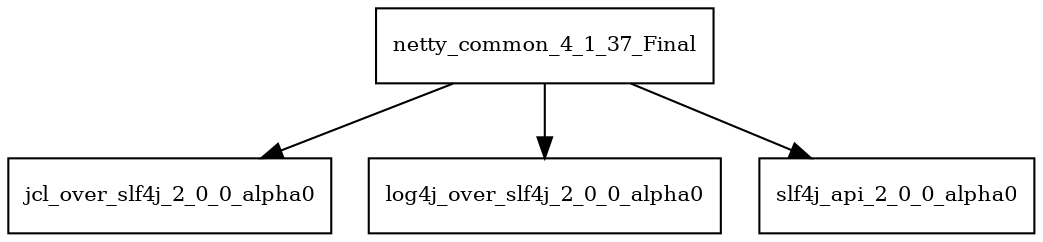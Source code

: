 digraph netty_common_4_1_37_Final_dependencies {
  node [shape = box, fontsize=10.0];
  netty_common_4_1_37_Final -> jcl_over_slf4j_2_0_0_alpha0;
  netty_common_4_1_37_Final -> log4j_over_slf4j_2_0_0_alpha0;
  netty_common_4_1_37_Final -> slf4j_api_2_0_0_alpha0;
}
